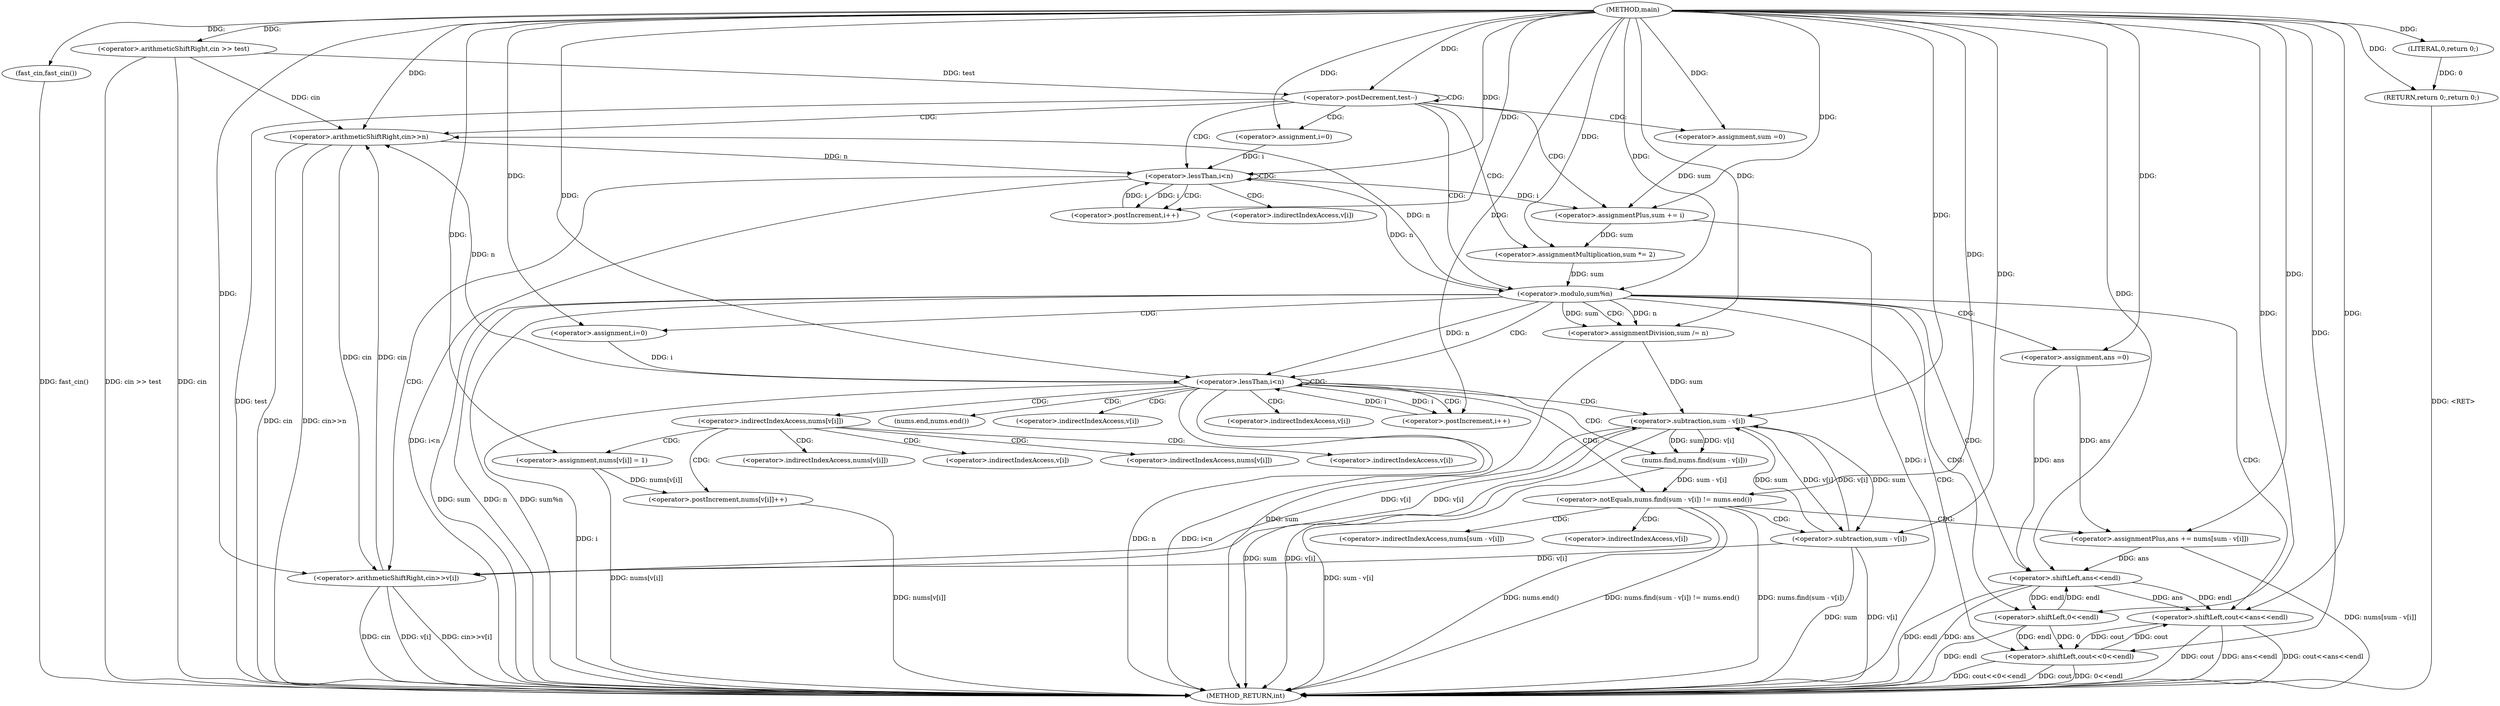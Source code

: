 digraph "main" {  
"1000114" [label = "(METHOD,main)" ]
"1000235" [label = "(METHOD_RETURN,int)" ]
"1000116" [label = "(fast_cin,fast_cin())" ]
"1000118" [label = "(<operator>.arithmeticShiftRight,cin >> test)" ]
"1000233" [label = "(RETURN,return 0;,return 0;)" ]
"1000122" [label = "(<operator>.postDecrement,test--)" ]
"1000234" [label = "(LITERAL,0,return 0;)" ]
"1000126" [label = "(<operator>.arithmeticShiftRight,cin>>n)" ]
"1000146" [label = "(<operator>.assignment,sum =0)" ]
"1000150" [label = "(<operator>.assignmentPlus,sum += i)" ]
"1000153" [label = "(<operator>.assignmentMultiplication,sum *= 2)" ]
"1000132" [label = "(<operator>.assignment,i=0)" ]
"1000135" [label = "(<operator>.lessThan,i<n)" ]
"1000138" [label = "(<operator>.postIncrement,i++)" ]
"1000140" [label = "(<operator>.arithmeticShiftRight,cin>>v[i])" ]
"1000157" [label = "(<operator>.modulo,sum%n)" ]
"1000161" [label = "(<operator>.shiftLeft,cout<<0<<endl)" ]
"1000168" [label = "(<operator>.assignmentDivision,sum /= n)" ]
"1000173" [label = "(<operator>.assignment,ans =0)" ]
"1000228" [label = "(<operator>.shiftLeft,cout<<ans<<endl)" ]
"1000163" [label = "(<operator>.shiftLeft,0<<endl)" ]
"1000178" [label = "(<operator>.assignment,i=0)" ]
"1000181" [label = "(<operator>.lessThan,i<n)" ]
"1000184" [label = "(<operator>.postIncrement,i++)" ]
"1000230" [label = "(<operator>.shiftLeft,ans<<endl)" ]
"1000188" [label = "(<operator>.notEquals,nums.find(sum - v[i]) != nums.end())" ]
"1000197" [label = "(<operator>.assignmentPlus,ans += nums[sum - v[i]])" ]
"1000213" [label = "(<operator>.postIncrement,nums[v[i]]++)" ]
"1000189" [label = "(nums.find,nums.find(sum - v[i]))" ]
"1000221" [label = "(<operator>.assignment,nums[v[i]] = 1)" ]
"1000190" [label = "(<operator>.subtraction,sum - v[i])" ]
"1000201" [label = "(<operator>.subtraction,sum - v[i])" ]
"1000142" [label = "(<operator>.indirectIndexAccess,v[i])" ]
"1000207" [label = "(<operator>.indirectIndexAccess,nums[v[i]])" ]
"1000195" [label = "(nums.end,nums.end())" ]
"1000209" [label = "(<operator>.indirectIndexAccess,v[i])" ]
"1000199" [label = "(<operator>.indirectIndexAccess,nums[sum - v[i]])" ]
"1000214" [label = "(<operator>.indirectIndexAccess,nums[v[i]])" ]
"1000192" [label = "(<operator>.indirectIndexAccess,v[i])" ]
"1000216" [label = "(<operator>.indirectIndexAccess,v[i])" ]
"1000222" [label = "(<operator>.indirectIndexAccess,nums[v[i]])" ]
"1000203" [label = "(<operator>.indirectIndexAccess,v[i])" ]
"1000224" [label = "(<operator>.indirectIndexAccess,v[i])" ]
  "1000233" -> "1000235"  [ label = "DDG: <RET>"] 
  "1000116" -> "1000235"  [ label = "DDG: fast_cin()"] 
  "1000118" -> "1000235"  [ label = "DDG: cin"] 
  "1000118" -> "1000235"  [ label = "DDG: cin >> test"] 
  "1000122" -> "1000235"  [ label = "DDG: test"] 
  "1000126" -> "1000235"  [ label = "DDG: cin"] 
  "1000126" -> "1000235"  [ label = "DDG: cin>>n"] 
  "1000135" -> "1000235"  [ label = "DDG: i<n"] 
  "1000150" -> "1000235"  [ label = "DDG: i"] 
  "1000157" -> "1000235"  [ label = "DDG: sum"] 
  "1000157" -> "1000235"  [ label = "DDG: n"] 
  "1000157" -> "1000235"  [ label = "DDG: sum%n"] 
  "1000168" -> "1000235"  [ label = "DDG: sum"] 
  "1000181" -> "1000235"  [ label = "DDG: i"] 
  "1000181" -> "1000235"  [ label = "DDG: n"] 
  "1000181" -> "1000235"  [ label = "DDG: i<n"] 
  "1000228" -> "1000235"  [ label = "DDG: cout"] 
  "1000230" -> "1000235"  [ label = "DDG: ans"] 
  "1000230" -> "1000235"  [ label = "DDG: endl"] 
  "1000228" -> "1000235"  [ label = "DDG: ans<<endl"] 
  "1000228" -> "1000235"  [ label = "DDG: cout<<ans<<endl"] 
  "1000190" -> "1000235"  [ label = "DDG: sum"] 
  "1000190" -> "1000235"  [ label = "DDG: v[i]"] 
  "1000189" -> "1000235"  [ label = "DDG: sum - v[i]"] 
  "1000188" -> "1000235"  [ label = "DDG: nums.find(sum - v[i])"] 
  "1000188" -> "1000235"  [ label = "DDG: nums.end()"] 
  "1000188" -> "1000235"  [ label = "DDG: nums.find(sum - v[i]) != nums.end()"] 
  "1000201" -> "1000235"  [ label = "DDG: sum"] 
  "1000201" -> "1000235"  [ label = "DDG: v[i]"] 
  "1000197" -> "1000235"  [ label = "DDG: nums[sum - v[i]]"] 
  "1000221" -> "1000235"  [ label = "DDG: nums[v[i]]"] 
  "1000213" -> "1000235"  [ label = "DDG: nums[v[i]]"] 
  "1000161" -> "1000235"  [ label = "DDG: cout"] 
  "1000163" -> "1000235"  [ label = "DDG: endl"] 
  "1000161" -> "1000235"  [ label = "DDG: 0<<endl"] 
  "1000161" -> "1000235"  [ label = "DDG: cout<<0<<endl"] 
  "1000140" -> "1000235"  [ label = "DDG: cin"] 
  "1000140" -> "1000235"  [ label = "DDG: v[i]"] 
  "1000140" -> "1000235"  [ label = "DDG: cin>>v[i]"] 
  "1000114" -> "1000116"  [ label = "DDG: "] 
  "1000234" -> "1000233"  [ label = "DDG: 0"] 
  "1000114" -> "1000233"  [ label = "DDG: "] 
  "1000114" -> "1000118"  [ label = "DDG: "] 
  "1000114" -> "1000234"  [ label = "DDG: "] 
  "1000118" -> "1000122"  [ label = "DDG: test"] 
  "1000114" -> "1000122"  [ label = "DDG: "] 
  "1000114" -> "1000146"  [ label = "DDG: "] 
  "1000135" -> "1000150"  [ label = "DDG: i"] 
  "1000114" -> "1000150"  [ label = "DDG: "] 
  "1000114" -> "1000153"  [ label = "DDG: "] 
  "1000118" -> "1000126"  [ label = "DDG: cin"] 
  "1000140" -> "1000126"  [ label = "DDG: cin"] 
  "1000114" -> "1000126"  [ label = "DDG: "] 
  "1000157" -> "1000126"  [ label = "DDG: n"] 
  "1000181" -> "1000126"  [ label = "DDG: n"] 
  "1000114" -> "1000132"  [ label = "DDG: "] 
  "1000146" -> "1000150"  [ label = "DDG: sum"] 
  "1000150" -> "1000153"  [ label = "DDG: sum"] 
  "1000132" -> "1000135"  [ label = "DDG: i"] 
  "1000138" -> "1000135"  [ label = "DDG: i"] 
  "1000114" -> "1000135"  [ label = "DDG: "] 
  "1000126" -> "1000135"  [ label = "DDG: n"] 
  "1000135" -> "1000138"  [ label = "DDG: i"] 
  "1000114" -> "1000138"  [ label = "DDG: "] 
  "1000126" -> "1000140"  [ label = "DDG: cin"] 
  "1000114" -> "1000140"  [ label = "DDG: "] 
  "1000190" -> "1000140"  [ label = "DDG: v[i]"] 
  "1000201" -> "1000140"  [ label = "DDG: v[i]"] 
  "1000153" -> "1000157"  [ label = "DDG: sum"] 
  "1000114" -> "1000157"  [ label = "DDG: "] 
  "1000135" -> "1000157"  [ label = "DDG: n"] 
  "1000228" -> "1000161"  [ label = "DDG: cout"] 
  "1000114" -> "1000161"  [ label = "DDG: "] 
  "1000163" -> "1000161"  [ label = "DDG: 0"] 
  "1000163" -> "1000161"  [ label = "DDG: endl"] 
  "1000157" -> "1000168"  [ label = "DDG: n"] 
  "1000114" -> "1000168"  [ label = "DDG: "] 
  "1000114" -> "1000173"  [ label = "DDG: "] 
  "1000114" -> "1000163"  [ label = "DDG: "] 
  "1000230" -> "1000163"  [ label = "DDG: endl"] 
  "1000157" -> "1000168"  [ label = "DDG: sum"] 
  "1000114" -> "1000178"  [ label = "DDG: "] 
  "1000161" -> "1000228"  [ label = "DDG: cout"] 
  "1000114" -> "1000228"  [ label = "DDG: "] 
  "1000230" -> "1000228"  [ label = "DDG: ans"] 
  "1000230" -> "1000228"  [ label = "DDG: endl"] 
  "1000178" -> "1000181"  [ label = "DDG: i"] 
  "1000184" -> "1000181"  [ label = "DDG: i"] 
  "1000114" -> "1000181"  [ label = "DDG: "] 
  "1000157" -> "1000181"  [ label = "DDG: n"] 
  "1000181" -> "1000184"  [ label = "DDG: i"] 
  "1000114" -> "1000184"  [ label = "DDG: "] 
  "1000173" -> "1000230"  [ label = "DDG: ans"] 
  "1000197" -> "1000230"  [ label = "DDG: ans"] 
  "1000114" -> "1000230"  [ label = "DDG: "] 
  "1000163" -> "1000230"  [ label = "DDG: endl"] 
  "1000189" -> "1000188"  [ label = "DDG: sum - v[i]"] 
  "1000114" -> "1000188"  [ label = "DDG: "] 
  "1000190" -> "1000189"  [ label = "DDG: sum"] 
  "1000190" -> "1000189"  [ label = "DDG: v[i]"] 
  "1000173" -> "1000197"  [ label = "DDG: ans"] 
  "1000114" -> "1000197"  [ label = "DDG: "] 
  "1000221" -> "1000213"  [ label = "DDG: nums[v[i]]"] 
  "1000114" -> "1000221"  [ label = "DDG: "] 
  "1000168" -> "1000190"  [ label = "DDG: sum"] 
  "1000201" -> "1000190"  [ label = "DDG: sum"] 
  "1000114" -> "1000190"  [ label = "DDG: "] 
  "1000201" -> "1000190"  [ label = "DDG: v[i]"] 
  "1000140" -> "1000190"  [ label = "DDG: v[i]"] 
  "1000190" -> "1000201"  [ label = "DDG: sum"] 
  "1000114" -> "1000201"  [ label = "DDG: "] 
  "1000190" -> "1000201"  [ label = "DDG: v[i]"] 
  "1000122" -> "1000153"  [ label = "CDG: "] 
  "1000122" -> "1000150"  [ label = "CDG: "] 
  "1000122" -> "1000135"  [ label = "CDG: "] 
  "1000122" -> "1000157"  [ label = "CDG: "] 
  "1000122" -> "1000122"  [ label = "CDG: "] 
  "1000122" -> "1000126"  [ label = "CDG: "] 
  "1000122" -> "1000132"  [ label = "CDG: "] 
  "1000122" -> "1000146"  [ label = "CDG: "] 
  "1000135" -> "1000142"  [ label = "CDG: "] 
  "1000135" -> "1000135"  [ label = "CDG: "] 
  "1000135" -> "1000140"  [ label = "CDG: "] 
  "1000135" -> "1000138"  [ label = "CDG: "] 
  "1000157" -> "1000161"  [ label = "CDG: "] 
  "1000157" -> "1000230"  [ label = "CDG: "] 
  "1000157" -> "1000163"  [ label = "CDG: "] 
  "1000157" -> "1000168"  [ label = "CDG: "] 
  "1000157" -> "1000178"  [ label = "CDG: "] 
  "1000157" -> "1000173"  [ label = "CDG: "] 
  "1000157" -> "1000228"  [ label = "CDG: "] 
  "1000157" -> "1000181"  [ label = "CDG: "] 
  "1000181" -> "1000195"  [ label = "CDG: "] 
  "1000181" -> "1000189"  [ label = "CDG: "] 
  "1000181" -> "1000188"  [ label = "CDG: "] 
  "1000181" -> "1000207"  [ label = "CDG: "] 
  "1000181" -> "1000190"  [ label = "CDG: "] 
  "1000181" -> "1000192"  [ label = "CDG: "] 
  "1000181" -> "1000184"  [ label = "CDG: "] 
  "1000181" -> "1000209"  [ label = "CDG: "] 
  "1000181" -> "1000181"  [ label = "CDG: "] 
  "1000188" -> "1000199"  [ label = "CDG: "] 
  "1000188" -> "1000197"  [ label = "CDG: "] 
  "1000188" -> "1000203"  [ label = "CDG: "] 
  "1000188" -> "1000201"  [ label = "CDG: "] 
  "1000207" -> "1000221"  [ label = "CDG: "] 
  "1000207" -> "1000213"  [ label = "CDG: "] 
  "1000207" -> "1000216"  [ label = "CDG: "] 
  "1000207" -> "1000222"  [ label = "CDG: "] 
  "1000207" -> "1000214"  [ label = "CDG: "] 
  "1000207" -> "1000224"  [ label = "CDG: "] 
}
